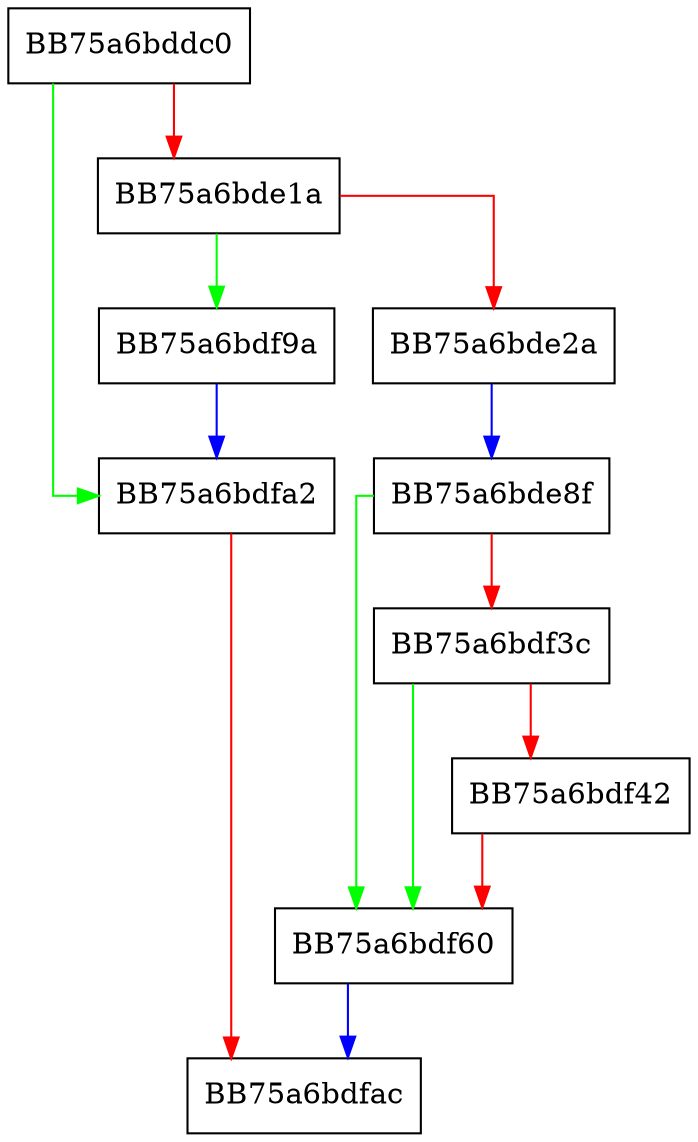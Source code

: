 digraph OnProcessLaunchEvent {
  node [shape="box"];
  graph [splines=ortho];
  BB75a6bddc0 -> BB75a6bdfa2 [color="green"];
  BB75a6bddc0 -> BB75a6bde1a [color="red"];
  BB75a6bde1a -> BB75a6bdf9a [color="green"];
  BB75a6bde1a -> BB75a6bde2a [color="red"];
  BB75a6bde2a -> BB75a6bde8f [color="blue"];
  BB75a6bde8f -> BB75a6bdf60 [color="green"];
  BB75a6bde8f -> BB75a6bdf3c [color="red"];
  BB75a6bdf3c -> BB75a6bdf60 [color="green"];
  BB75a6bdf3c -> BB75a6bdf42 [color="red"];
  BB75a6bdf42 -> BB75a6bdf60 [color="red"];
  BB75a6bdf60 -> BB75a6bdfac [color="blue"];
  BB75a6bdf9a -> BB75a6bdfa2 [color="blue"];
  BB75a6bdfa2 -> BB75a6bdfac [color="red"];
}